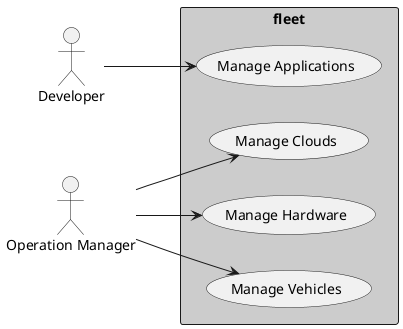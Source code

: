 @startuml

left to right direction

:Developer: as Dev
:Operation Manager: as Ops

rectangle "fleet"  #cccccc {
    (Manage Applications) as MA
    (Manage Clouds) as MC
    (Manage Hardware) as MH
    (Manage Vehicles) as MV
}

Dev --> MA
Ops --> MC
Ops --> MH
Ops --> MV

@enduml
